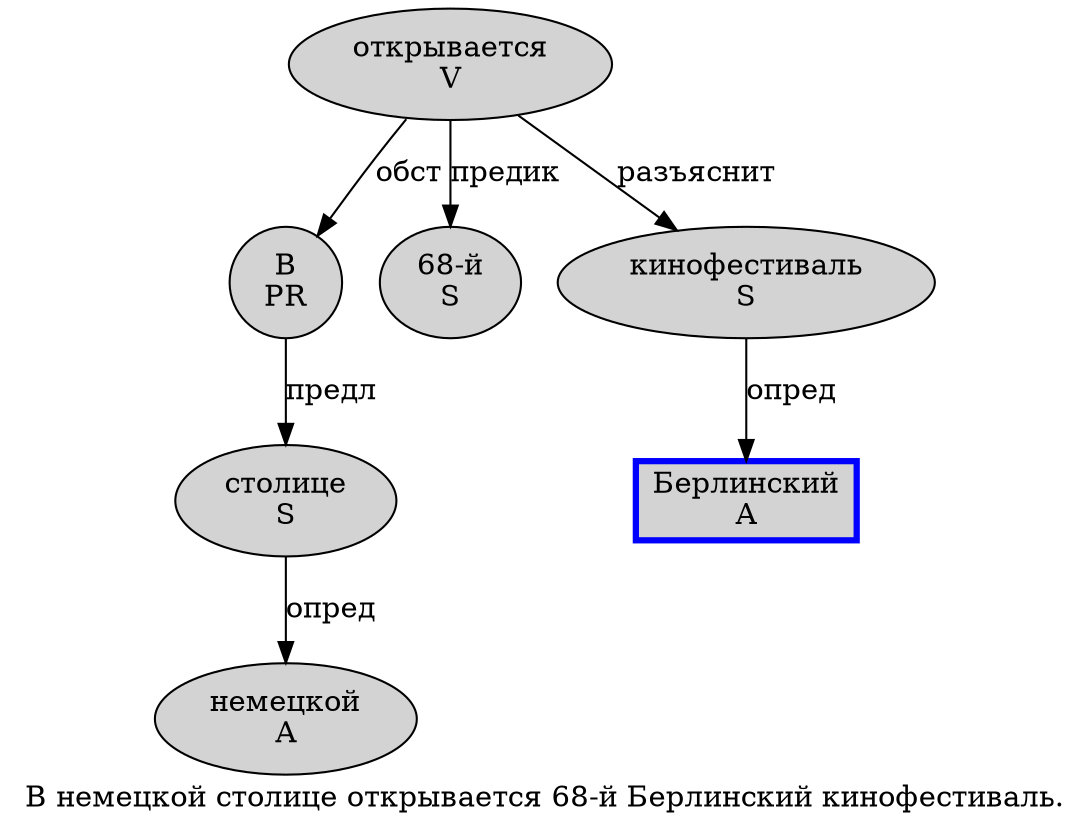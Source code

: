 digraph SENTENCE_1438 {
	graph [label="В немецкой столице открывается 68-й Берлинский кинофестиваль."]
	node [style=filled]
		0 [label="В
PR" color="" fillcolor=lightgray penwidth=1 shape=ellipse]
		1 [label="немецкой
A" color="" fillcolor=lightgray penwidth=1 shape=ellipse]
		2 [label="столице
S" color="" fillcolor=lightgray penwidth=1 shape=ellipse]
		3 [label="открывается
V" color="" fillcolor=lightgray penwidth=1 shape=ellipse]
		4 [label="68-й
S" color="" fillcolor=lightgray penwidth=1 shape=ellipse]
		5 [label="Берлинский
A" color=blue fillcolor=lightgray penwidth=3 shape=box]
		6 [label="кинофестиваль
S" color="" fillcolor=lightgray penwidth=1 shape=ellipse]
			2 -> 1 [label="опред"]
			3 -> 0 [label="обст"]
			3 -> 4 [label="предик"]
			3 -> 6 [label="разъяснит"]
			6 -> 5 [label="опред"]
			0 -> 2 [label="предл"]
}